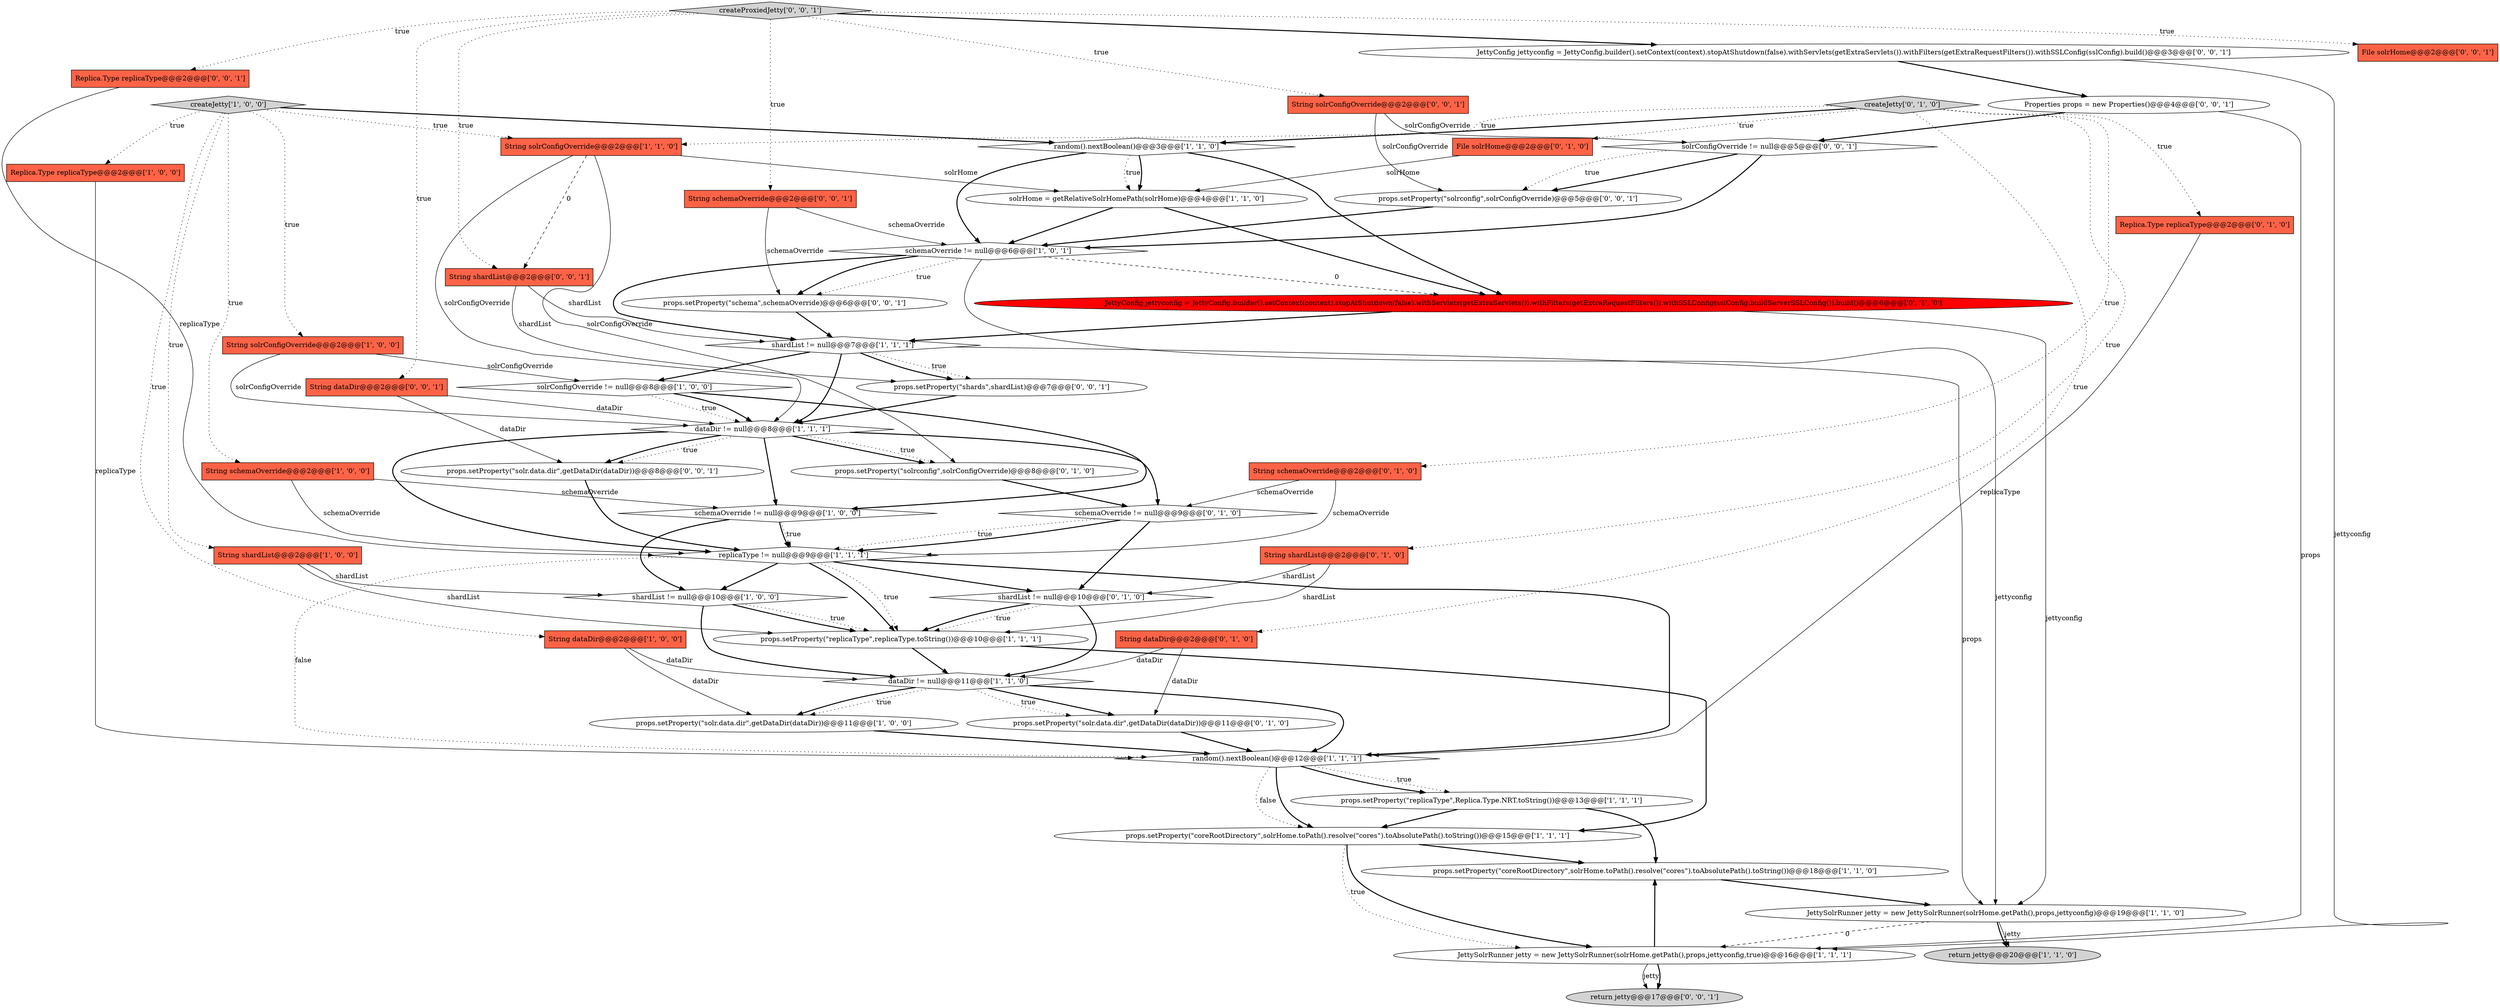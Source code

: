 digraph {
11 [style = filled, label = "shardList != null@@@7@@@['1', '1', '1']", fillcolor = white, shape = diamond image = "AAA0AAABBB1BBB"];
17 [style = filled, label = "random().nextBoolean()@@@12@@@['1', '1', '1']", fillcolor = white, shape = diamond image = "AAA0AAABBB1BBB"];
1 [style = filled, label = "solrHome = getRelativeSolrHomePath(solrHome)@@@4@@@['1', '1', '0']", fillcolor = white, shape = ellipse image = "AAA0AAABBB1BBB"];
10 [style = filled, label = "schemaOverride != null@@@9@@@['1', '0', '0']", fillcolor = white, shape = diamond image = "AAA0AAABBB1BBB"];
0 [style = filled, label = "createJetty['1', '0', '0']", fillcolor = lightgray, shape = diamond image = "AAA0AAABBB1BBB"];
6 [style = filled, label = "return jetty@@@20@@@['1', '1', '0']", fillcolor = lightgray, shape = ellipse image = "AAA0AAABBB1BBB"];
35 [style = filled, label = "String shardList@@@2@@@['0', '1', '0']", fillcolor = tomato, shape = box image = "AAA0AAABBB2BBB"];
46 [style = filled, label = "props.setProperty(\"solrconfig\",solrConfigOverride)@@@5@@@['0', '0', '1']", fillcolor = white, shape = ellipse image = "AAA0AAABBB3BBB"];
47 [style = filled, label = "String schemaOverride@@@2@@@['0', '0', '1']", fillcolor = tomato, shape = box image = "AAA0AAABBB3BBB"];
45 [style = filled, label = "File solrHome@@@2@@@['0', '0', '1']", fillcolor = tomato, shape = box image = "AAA0AAABBB3BBB"];
44 [style = filled, label = "createProxiedJetty['0', '0', '1']", fillcolor = lightgray, shape = diamond image = "AAA0AAABBB3BBB"];
28 [style = filled, label = "shardList != null@@@10@@@['0', '1', '0']", fillcolor = white, shape = diamond image = "AAA0AAABBB2BBB"];
51 [style = filled, label = "String shardList@@@2@@@['0', '0', '1']", fillcolor = tomato, shape = box image = "AAA0AAABBB3BBB"];
43 [style = filled, label = "String solrConfigOverride@@@2@@@['0', '0', '1']", fillcolor = tomato, shape = box image = "AAA0AAABBB3BBB"];
27 [style = filled, label = "props.setProperty(\"solr.data.dir\",getDataDir(dataDir))@@@11@@@['0', '1', '0']", fillcolor = white, shape = ellipse image = "AAA0AAABBB2BBB"];
16 [style = filled, label = "dataDir != null@@@11@@@['1', '1', '0']", fillcolor = white, shape = diamond image = "AAA0AAABBB1BBB"];
4 [style = filled, label = "props.setProperty(\"solr.data.dir\",getDataDir(dataDir))@@@11@@@['1', '0', '0']", fillcolor = white, shape = ellipse image = "AAA0AAABBB1BBB"];
23 [style = filled, label = "String solrConfigOverride@@@2@@@['1', '1', '0']", fillcolor = tomato, shape = box image = "AAA0AAABBB1BBB"];
33 [style = filled, label = "JettyConfig jettyconfig = JettyConfig.builder().setContext(context).stopAtShutdown(false).withServlets(getExtraServlets()).withFilters(getExtraRequestFilters()).withSSLConfig(sslConfig.buildServerSSLConfig()).build()@@@6@@@['0', '1', '0']", fillcolor = red, shape = ellipse image = "AAA1AAABBB2BBB"];
36 [style = filled, label = "String schemaOverride@@@2@@@['0', '1', '0']", fillcolor = tomato, shape = box image = "AAA0AAABBB2BBB"];
42 [style = filled, label = "JettyConfig jettyconfig = JettyConfig.builder().setContext(context).stopAtShutdown(false).withServlets(getExtraServlets()).withFilters(getExtraRequestFilters()).withSSLConfig(sslConfig).build()@@@3@@@['0', '0', '1']", fillcolor = white, shape = ellipse image = "AAA0AAABBB3BBB"];
7 [style = filled, label = "dataDir != null@@@8@@@['1', '1', '1']", fillcolor = white, shape = diamond image = "AAA0AAABBB1BBB"];
18 [style = filled, label = "String shardList@@@2@@@['1', '0', '0']", fillcolor = tomato, shape = box image = "AAA0AAABBB1BBB"];
37 [style = filled, label = "String dataDir@@@2@@@['0', '0', '1']", fillcolor = tomato, shape = box image = "AAA0AAABBB3BBB"];
5 [style = filled, label = "random().nextBoolean()@@@3@@@['1', '1', '0']", fillcolor = white, shape = diamond image = "AAA0AAABBB1BBB"];
8 [style = filled, label = "String solrConfigOverride@@@2@@@['1', '0', '0']", fillcolor = tomato, shape = box image = "AAA0AAABBB1BBB"];
22 [style = filled, label = "JettySolrRunner jetty = new JettySolrRunner(solrHome.getPath(),props,jettyconfig,true)@@@16@@@['1', '1', '1']", fillcolor = white, shape = ellipse image = "AAA0AAABBB1BBB"];
48 [style = filled, label = "return jetty@@@17@@@['0', '0', '1']", fillcolor = lightgray, shape = ellipse image = "AAA0AAABBB3BBB"];
49 [style = filled, label = "props.setProperty(\"schema\",schemaOverride)@@@6@@@['0', '0', '1']", fillcolor = white, shape = ellipse image = "AAA0AAABBB3BBB"];
20 [style = filled, label = "String schemaOverride@@@2@@@['1', '0', '0']", fillcolor = tomato, shape = box image = "AAA0AAABBB1BBB"];
31 [style = filled, label = "schemaOverride != null@@@9@@@['0', '1', '0']", fillcolor = white, shape = diamond image = "AAA0AAABBB2BBB"];
9 [style = filled, label = "Replica.Type replicaType@@@2@@@['1', '0', '0']", fillcolor = tomato, shape = box image = "AAA0AAABBB1BBB"];
14 [style = filled, label = "JettySolrRunner jetty = new JettySolrRunner(solrHome.getPath(),props,jettyconfig)@@@19@@@['1', '1', '0']", fillcolor = white, shape = ellipse image = "AAA0AAABBB1BBB"];
21 [style = filled, label = "replicaType != null@@@9@@@['1', '1', '1']", fillcolor = white, shape = diamond image = "AAA0AAABBB1BBB"];
30 [style = filled, label = "Replica.Type replicaType@@@2@@@['0', '1', '0']", fillcolor = tomato, shape = box image = "AAA0AAABBB2BBB"];
24 [style = filled, label = "props.setProperty(\"replicaType\",Replica.Type.NRT.toString())@@@13@@@['1', '1', '1']", fillcolor = white, shape = ellipse image = "AAA0AAABBB1BBB"];
39 [style = filled, label = "props.setProperty(\"shards\",shardList)@@@7@@@['0', '0', '1']", fillcolor = white, shape = ellipse image = "AAA0AAABBB3BBB"];
19 [style = filled, label = "props.setProperty(\"coreRootDirectory\",solrHome.toPath().resolve(\"cores\").toAbsolutePath().toString())@@@18@@@['1', '1', '0']", fillcolor = white, shape = ellipse image = "AAA0AAABBB1BBB"];
15 [style = filled, label = "String dataDir@@@2@@@['1', '0', '0']", fillcolor = tomato, shape = box image = "AAA0AAABBB1BBB"];
25 [style = filled, label = "props.setProperty(\"coreRootDirectory\",solrHome.toPath().resolve(\"cores\").toAbsolutePath().toString())@@@15@@@['1', '1', '1']", fillcolor = white, shape = ellipse image = "AAA0AAABBB1BBB"];
2 [style = filled, label = "solrConfigOverride != null@@@8@@@['1', '0', '0']", fillcolor = white, shape = diamond image = "AAA0AAABBB1BBB"];
12 [style = filled, label = "shardList != null@@@10@@@['1', '0', '0']", fillcolor = white, shape = diamond image = "AAA0AAABBB1BBB"];
34 [style = filled, label = "File solrHome@@@2@@@['0', '1', '0']", fillcolor = tomato, shape = box image = "AAA0AAABBB2BBB"];
32 [style = filled, label = "String dataDir@@@2@@@['0', '1', '0']", fillcolor = tomato, shape = box image = "AAA0AAABBB2BBB"];
26 [style = filled, label = "props.setProperty(\"solrconfig\",solrConfigOverride)@@@8@@@['0', '1', '0']", fillcolor = white, shape = ellipse image = "AAA0AAABBB2BBB"];
50 [style = filled, label = "solrConfigOverride != null@@@5@@@['0', '0', '1']", fillcolor = white, shape = diamond image = "AAA0AAABBB3BBB"];
40 [style = filled, label = "Replica.Type replicaType@@@2@@@['0', '0', '1']", fillcolor = tomato, shape = box image = "AAA0AAABBB3BBB"];
13 [style = filled, label = "props.setProperty(\"replicaType\",replicaType.toString())@@@10@@@['1', '1', '1']", fillcolor = white, shape = ellipse image = "AAA0AAABBB1BBB"];
41 [style = filled, label = "props.setProperty(\"solr.data.dir\",getDataDir(dataDir))@@@8@@@['0', '0', '1']", fillcolor = white, shape = ellipse image = "AAA0AAABBB3BBB"];
3 [style = filled, label = "schemaOverride != null@@@6@@@['1', '0', '1']", fillcolor = white, shape = diamond image = "AAA0AAABBB1BBB"];
29 [style = filled, label = "createJetty['0', '1', '0']", fillcolor = lightgray, shape = diamond image = "AAA0AAABBB2BBB"];
38 [style = filled, label = "Properties props = new Properties()@@@4@@@['0', '0', '1']", fillcolor = white, shape = ellipse image = "AAA0AAABBB3BBB"];
5->3 [style = bold, label=""];
17->25 [style = bold, label=""];
29->5 [style = bold, label=""];
25->22 [style = bold, label=""];
9->17 [style = solid, label="replicaType"];
23->51 [style = dashed, label="0"];
5->1 [style = dotted, label="true"];
29->23 [style = dotted, label="true"];
31->21 [style = bold, label=""];
7->31 [style = bold, label=""];
15->16 [style = solid, label="dataDir"];
42->22 [style = solid, label="jettyconfig"];
21->28 [style = bold, label=""];
7->26 [style = bold, label=""];
38->50 [style = bold, label=""];
31->21 [style = dotted, label="true"];
33->11 [style = bold, label=""];
1->33 [style = bold, label=""];
23->26 [style = solid, label="solrConfigOverride"];
36->21 [style = solid, label="schemaOverride"];
10->12 [style = bold, label=""];
17->25 [style = dotted, label="false"];
44->40 [style = dotted, label="true"];
7->41 [style = dotted, label="true"];
8->7 [style = solid, label="solrConfigOverride"];
44->47 [style = dotted, label="true"];
25->19 [style = bold, label=""];
27->17 [style = bold, label=""];
15->4 [style = solid, label="dataDir"];
28->13 [style = dotted, label="true"];
29->36 [style = dotted, label="true"];
21->13 [style = bold, label=""];
13->25 [style = bold, label=""];
33->14 [style = solid, label="jettyconfig"];
43->50 [style = solid, label="solrConfigOverride"];
24->19 [style = bold, label=""];
5->33 [style = bold, label=""];
44->43 [style = dotted, label="true"];
3->33 [style = dashed, label="0"];
38->22 [style = solid, label="props"];
41->21 [style = bold, label=""];
3->11 [style = bold, label=""];
50->3 [style = bold, label=""];
14->22 [style = dashed, label="0"];
44->37 [style = dotted, label="true"];
10->21 [style = bold, label=""];
23->1 [style = solid, label="solrHome"];
16->17 [style = bold, label=""];
16->4 [style = dotted, label="true"];
22->48 [style = solid, label="jetty"];
13->16 [style = bold, label=""];
11->39 [style = dotted, label="true"];
0->8 [style = dotted, label="true"];
5->1 [style = bold, label=""];
39->7 [style = bold, label=""];
11->14 [style = solid, label="props"];
35->13 [style = solid, label="shardList"];
21->13 [style = dotted, label="true"];
31->28 [style = bold, label=""];
14->6 [style = solid, label="jetty"];
37->41 [style = solid, label="dataDir"];
29->32 [style = dotted, label="true"];
14->6 [style = bold, label=""];
42->38 [style = bold, label=""];
44->45 [style = dotted, label="true"];
44->42 [style = bold, label=""];
3->14 [style = solid, label="jettyconfig"];
4->17 [style = bold, label=""];
16->27 [style = bold, label=""];
0->18 [style = dotted, label="true"];
20->10 [style = solid, label="schemaOverride"];
22->19 [style = bold, label=""];
29->34 [style = dotted, label="true"];
21->17 [style = dotted, label="false"];
22->48 [style = bold, label=""];
1->3 [style = bold, label=""];
7->26 [style = dotted, label="true"];
2->10 [style = bold, label=""];
44->51 [style = dotted, label="true"];
3->49 [style = dotted, label="true"];
21->12 [style = bold, label=""];
12->13 [style = bold, label=""];
26->31 [style = bold, label=""];
32->16 [style = solid, label="dataDir"];
12->13 [style = dotted, label="true"];
50->46 [style = dotted, label="true"];
19->14 [style = bold, label=""];
34->1 [style = solid, label="solrHome"];
24->25 [style = bold, label=""];
8->2 [style = solid, label="solrConfigOverride"];
18->12 [style = solid, label="shardList"];
16->27 [style = dotted, label="true"];
51->39 [style = solid, label="shardList"];
0->23 [style = dotted, label="true"];
7->41 [style = bold, label=""];
18->13 [style = solid, label="shardList"];
30->17 [style = solid, label="replicaType"];
16->4 [style = bold, label=""];
0->9 [style = dotted, label="true"];
49->11 [style = bold, label=""];
17->24 [style = dotted, label="true"];
46->3 [style = bold, label=""];
0->5 [style = bold, label=""];
23->7 [style = solid, label="solrConfigOverride"];
47->3 [style = solid, label="schemaOverride"];
7->10 [style = bold, label=""];
35->28 [style = solid, label="shardList"];
51->11 [style = solid, label="shardList"];
0->15 [style = dotted, label="true"];
50->46 [style = bold, label=""];
32->27 [style = solid, label="dataDir"];
43->46 [style = solid, label="solrConfigOverride"];
0->20 [style = dotted, label="true"];
28->13 [style = bold, label=""];
12->16 [style = bold, label=""];
28->16 [style = bold, label=""];
11->2 [style = bold, label=""];
17->24 [style = bold, label=""];
2->7 [style = dotted, label="true"];
37->7 [style = solid, label="dataDir"];
40->21 [style = solid, label="replicaType"];
25->22 [style = dotted, label="true"];
29->30 [style = dotted, label="true"];
11->39 [style = bold, label=""];
7->21 [style = bold, label=""];
20->21 [style = solid, label="schemaOverride"];
3->49 [style = bold, label=""];
2->7 [style = bold, label=""];
47->49 [style = solid, label="schemaOverride"];
36->31 [style = solid, label="schemaOverride"];
10->21 [style = dotted, label="true"];
21->17 [style = bold, label=""];
29->35 [style = dotted, label="true"];
11->7 [style = bold, label=""];
}
